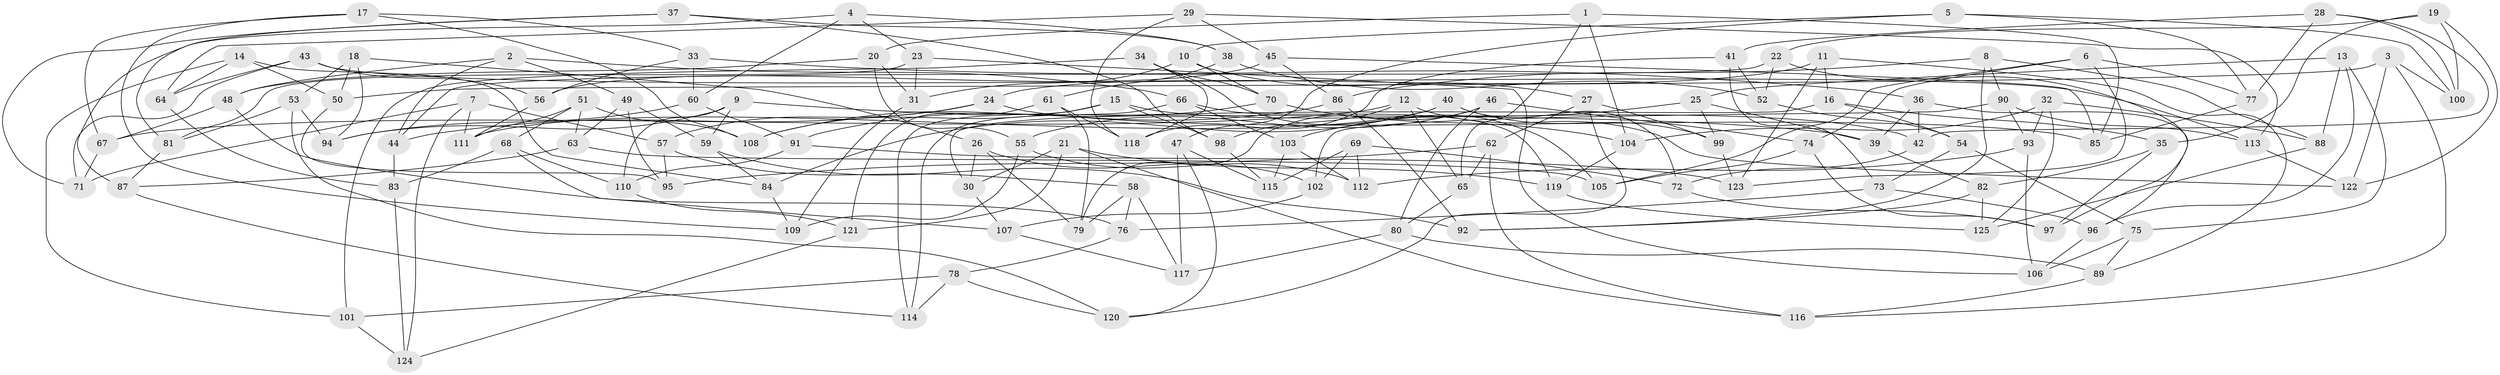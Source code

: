 // coarse degree distribution, {4: 0.7126436781609196, 5: 0.09195402298850575, 8: 0.034482758620689655, 7: 0.06896551724137931, 11: 0.011494252873563218, 9: 0.011494252873563218, 3: 0.04597701149425287, 6: 0.022988505747126436}
// Generated by graph-tools (version 1.1) at 2025/02/03/04/25 22:02:38]
// undirected, 125 vertices, 250 edges
graph export_dot {
graph [start="1"]
  node [color=gray90,style=filled];
  1;
  2;
  3;
  4;
  5;
  6;
  7;
  8;
  9;
  10;
  11;
  12;
  13;
  14;
  15;
  16;
  17;
  18;
  19;
  20;
  21;
  22;
  23;
  24;
  25;
  26;
  27;
  28;
  29;
  30;
  31;
  32;
  33;
  34;
  35;
  36;
  37;
  38;
  39;
  40;
  41;
  42;
  43;
  44;
  45;
  46;
  47;
  48;
  49;
  50;
  51;
  52;
  53;
  54;
  55;
  56;
  57;
  58;
  59;
  60;
  61;
  62;
  63;
  64;
  65;
  66;
  67;
  68;
  69;
  70;
  71;
  72;
  73;
  74;
  75;
  76;
  77;
  78;
  79;
  80;
  81;
  82;
  83;
  84;
  85;
  86;
  87;
  88;
  89;
  90;
  91;
  92;
  93;
  94;
  95;
  96;
  97;
  98;
  99;
  100;
  101;
  102;
  103;
  104;
  105;
  106;
  107;
  108;
  109;
  110;
  111;
  112;
  113;
  114;
  115;
  116;
  117;
  118;
  119;
  120;
  121;
  122;
  123;
  124;
  125;
  1 -- 104;
  1 -- 20;
  1 -- 85;
  1 -- 65;
  2 -- 48;
  2 -- 49;
  2 -- 66;
  2 -- 44;
  3 -- 100;
  3 -- 122;
  3 -- 50;
  3 -- 116;
  4 -- 38;
  4 -- 87;
  4 -- 23;
  4 -- 60;
  5 -- 100;
  5 -- 47;
  5 -- 77;
  5 -- 10;
  6 -- 77;
  6 -- 123;
  6 -- 74;
  6 -- 105;
  7 -- 124;
  7 -- 71;
  7 -- 57;
  7 -- 111;
  8 -- 86;
  8 -- 92;
  8 -- 90;
  8 -- 88;
  9 -- 94;
  9 -- 59;
  9 -- 39;
  9 -- 110;
  10 -- 31;
  10 -- 70;
  10 -- 27;
  11 -- 89;
  11 -- 16;
  11 -- 24;
  11 -- 123;
  12 -- 122;
  12 -- 98;
  12 -- 65;
  12 -- 67;
  13 -- 88;
  13 -- 25;
  13 -- 96;
  13 -- 75;
  14 -- 64;
  14 -- 50;
  14 -- 84;
  14 -- 101;
  15 -- 98;
  15 -- 42;
  15 -- 108;
  15 -- 114;
  16 -- 54;
  16 -- 30;
  16 -- 35;
  17 -- 108;
  17 -- 67;
  17 -- 33;
  17 -- 109;
  18 -- 94;
  18 -- 50;
  18 -- 26;
  18 -- 53;
  19 -- 122;
  19 -- 35;
  19 -- 22;
  19 -- 100;
  20 -- 31;
  20 -- 48;
  20 -- 55;
  21 -- 121;
  21 -- 30;
  21 -- 116;
  21 -- 119;
  22 -- 97;
  22 -- 44;
  22 -- 52;
  23 -- 31;
  23 -- 106;
  23 -- 81;
  24 -- 44;
  24 -- 57;
  24 -- 85;
  25 -- 103;
  25 -- 39;
  25 -- 99;
  26 -- 79;
  26 -- 102;
  26 -- 30;
  27 -- 120;
  27 -- 62;
  27 -- 99;
  28 -- 100;
  28 -- 42;
  28 -- 77;
  28 -- 41;
  29 -- 64;
  29 -- 118;
  29 -- 113;
  29 -- 45;
  30 -- 107;
  31 -- 109;
  32 -- 125;
  32 -- 93;
  32 -- 88;
  32 -- 104;
  33 -- 56;
  33 -- 60;
  33 -- 36;
  34 -- 118;
  34 -- 70;
  34 -- 105;
  34 -- 101;
  35 -- 97;
  35 -- 82;
  36 -- 96;
  36 -- 39;
  36 -- 42;
  37 -- 71;
  37 -- 98;
  37 -- 38;
  37 -- 81;
  38 -- 52;
  38 -- 61;
  39 -- 82;
  40 -- 84;
  40 -- 99;
  40 -- 111;
  40 -- 72;
  41 -- 52;
  41 -- 73;
  41 -- 118;
  42 -- 72;
  43 -- 56;
  43 -- 64;
  43 -- 71;
  43 -- 113;
  44 -- 83;
  45 -- 85;
  45 -- 56;
  45 -- 86;
  46 -- 79;
  46 -- 80;
  46 -- 55;
  46 -- 74;
  47 -- 115;
  47 -- 120;
  47 -- 117;
  48 -- 76;
  48 -- 67;
  49 -- 63;
  49 -- 95;
  49 -- 59;
  50 -- 95;
  51 -- 111;
  51 -- 108;
  51 -- 68;
  51 -- 63;
  52 -- 54;
  53 -- 81;
  53 -- 94;
  53 -- 120;
  54 -- 73;
  54 -- 75;
  55 -- 112;
  55 -- 109;
  56 -- 111;
  57 -- 95;
  57 -- 58;
  58 -- 117;
  58 -- 76;
  58 -- 79;
  59 -- 84;
  59 -- 92;
  60 -- 91;
  60 -- 94;
  61 -- 79;
  61 -- 121;
  61 -- 118;
  62 -- 95;
  62 -- 116;
  62 -- 65;
  63 -- 105;
  63 -- 87;
  64 -- 83;
  65 -- 80;
  66 -- 119;
  66 -- 103;
  66 -- 114;
  67 -- 71;
  68 -- 83;
  68 -- 110;
  68 -- 107;
  69 -- 72;
  69 -- 102;
  69 -- 112;
  69 -- 115;
  70 -- 108;
  70 -- 104;
  72 -- 97;
  73 -- 96;
  73 -- 76;
  74 -- 97;
  74 -- 105;
  75 -- 106;
  75 -- 89;
  76 -- 78;
  77 -- 85;
  78 -- 114;
  78 -- 101;
  78 -- 120;
  80 -- 117;
  80 -- 89;
  81 -- 87;
  82 -- 92;
  82 -- 125;
  83 -- 124;
  84 -- 109;
  86 -- 92;
  86 -- 91;
  87 -- 114;
  88 -- 125;
  89 -- 116;
  90 -- 102;
  90 -- 113;
  90 -- 93;
  91 -- 110;
  91 -- 123;
  93 -- 106;
  93 -- 112;
  96 -- 106;
  98 -- 115;
  99 -- 123;
  101 -- 124;
  102 -- 107;
  103 -- 115;
  103 -- 112;
  104 -- 119;
  107 -- 117;
  110 -- 121;
  113 -- 122;
  119 -- 125;
  121 -- 124;
}
